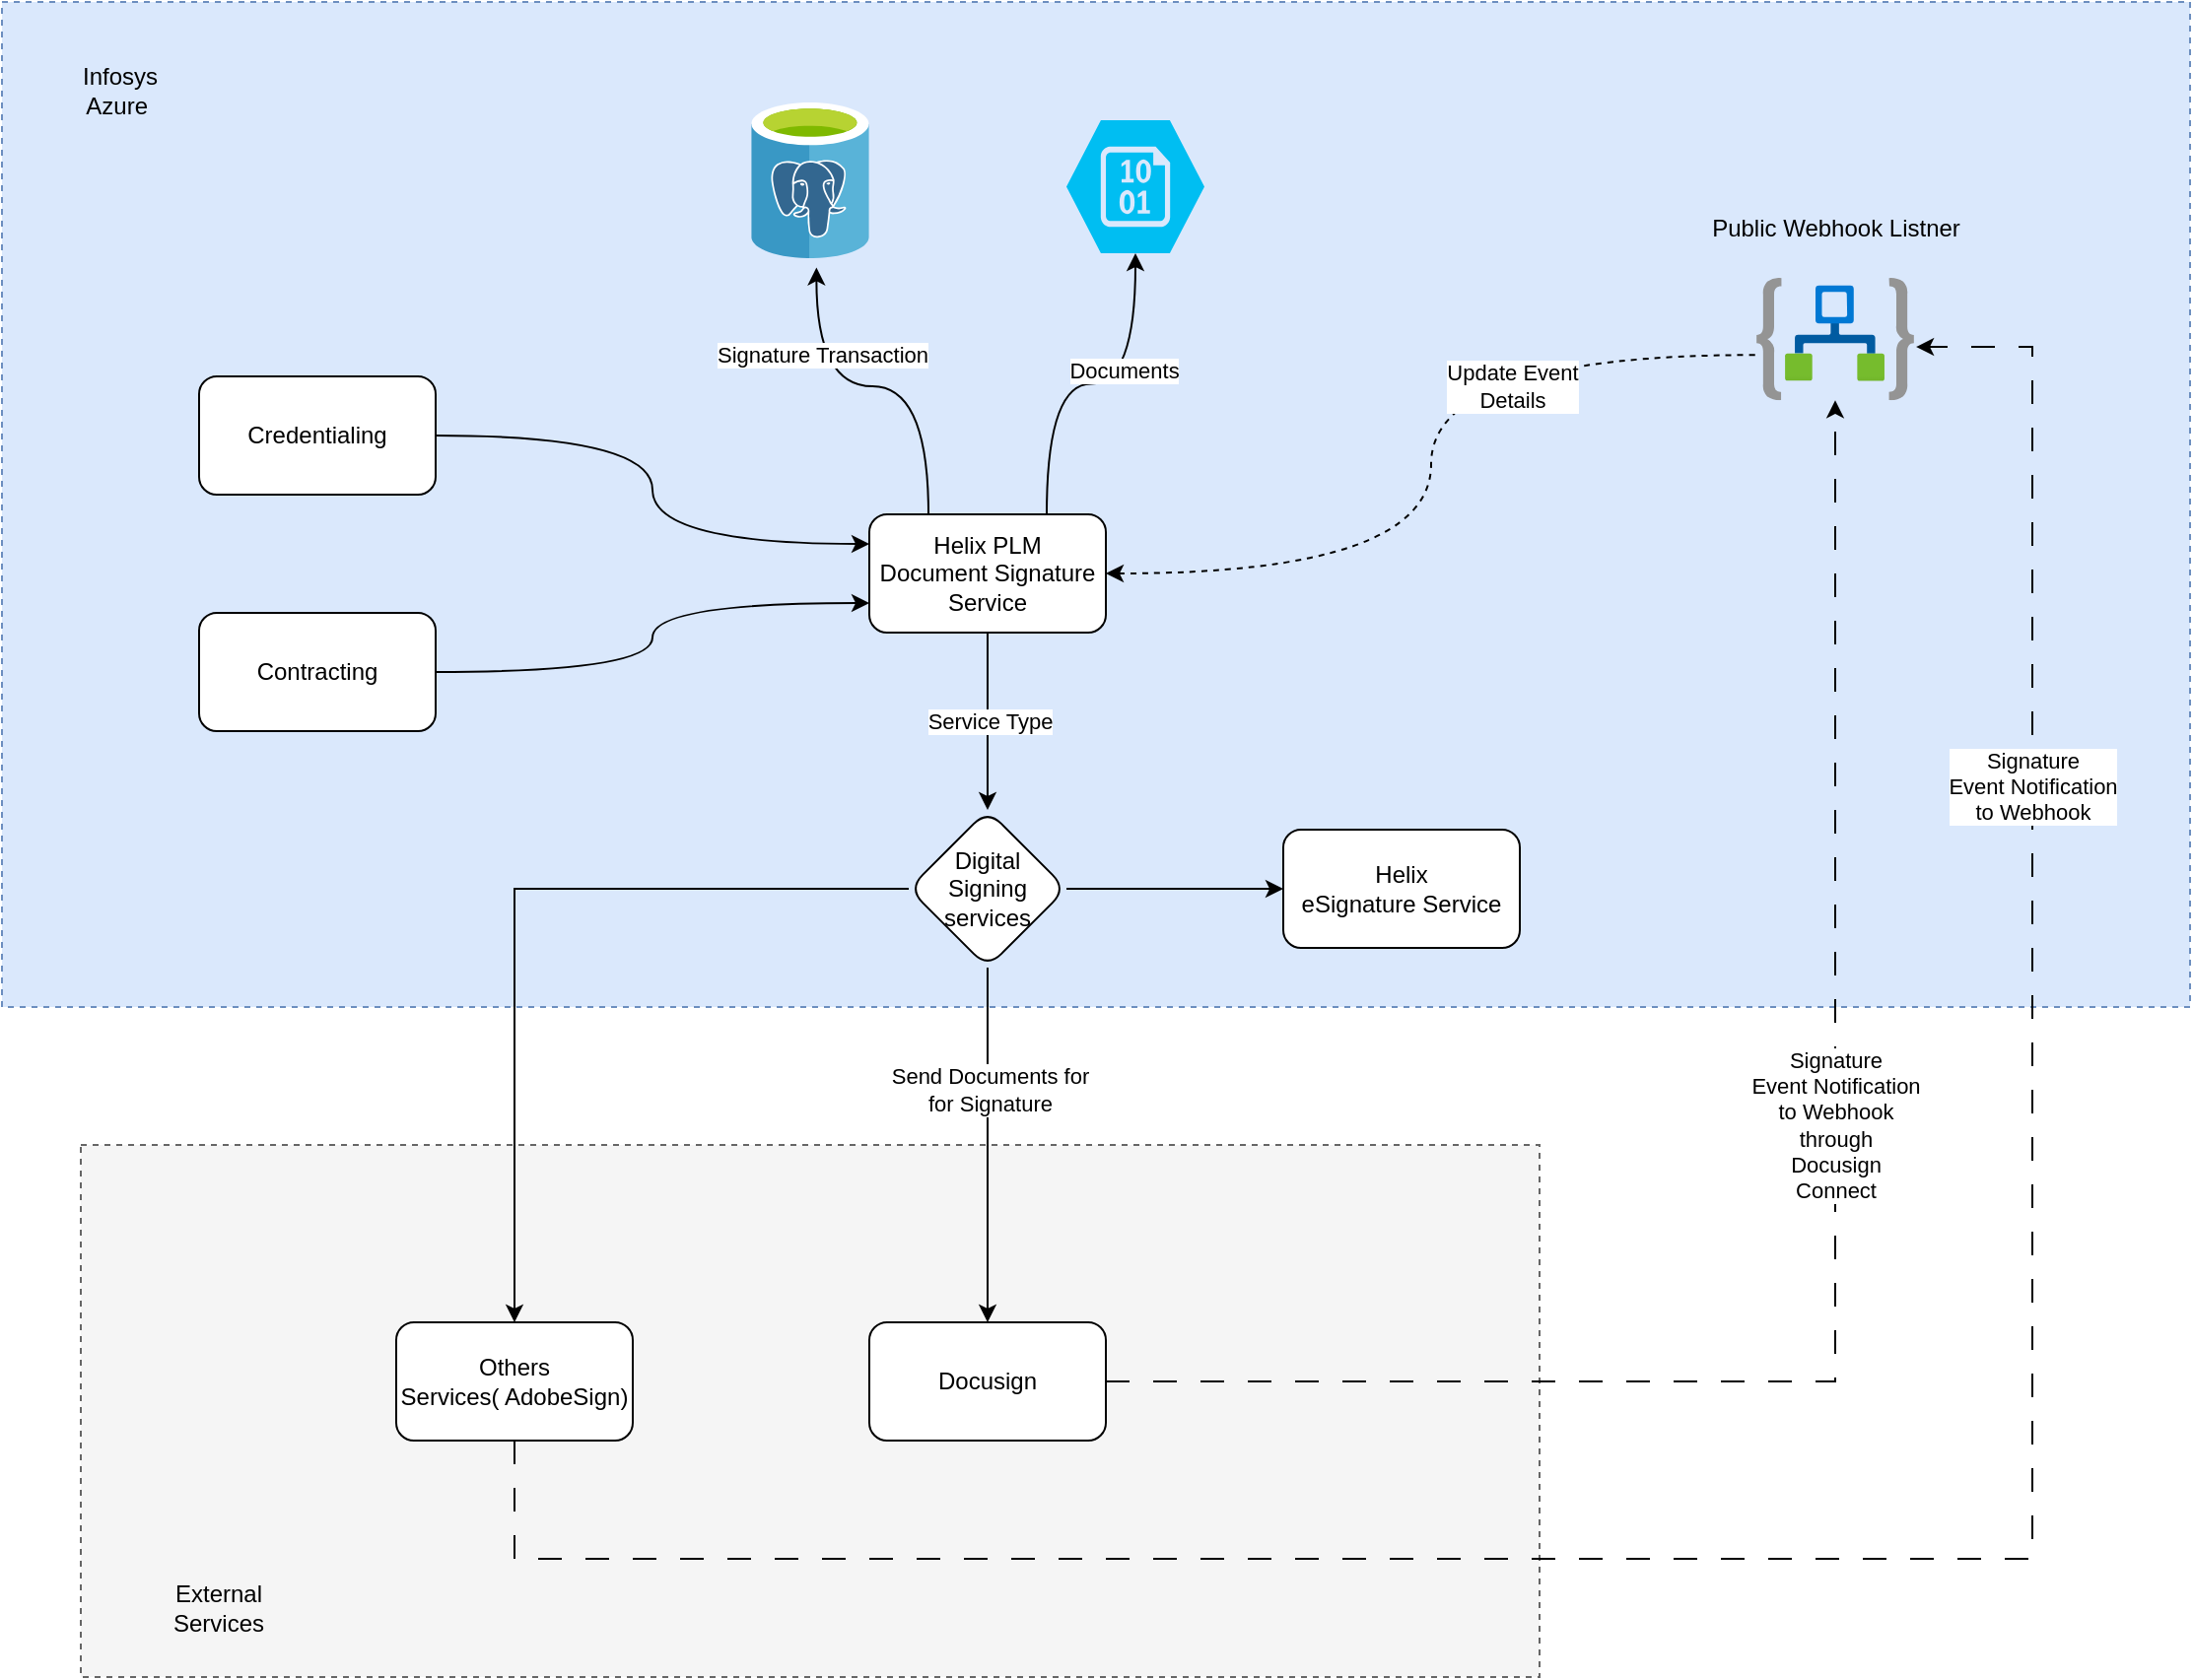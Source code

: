 <mxfile version="24.5.2" type="device">
  <diagram name="Page-1" id="n1U8AWd6J3AGq1-1-G9S">
    <mxGraphModel dx="2214" dy="692" grid="1" gridSize="10" guides="1" tooltips="1" connect="1" arrows="1" fold="1" page="1" pageScale="1" pageWidth="850" pageHeight="1100" math="0" shadow="0">
      <root>
        <mxCell id="0" />
        <mxCell id="1" parent="0" />
        <mxCell id="mtu1HccIcMna1YvJ38mV-37" value="" style="rounded=0;whiteSpace=wrap;html=1;dashed=1;fillColor=#dae8fc;strokeColor=#6c8ebf;" vertex="1" parent="1">
          <mxGeometry x="-150" y="290" width="1110" height="510" as="geometry" />
        </mxCell>
        <mxCell id="mtu1HccIcMna1YvJ38mV-20" value="" style="rounded=0;whiteSpace=wrap;html=1;dashed=1;fillColor=#f5f5f5;fontColor=#333333;strokeColor=#666666;" vertex="1" parent="1">
          <mxGeometry x="-110" y="870" width="740" height="270" as="geometry" />
        </mxCell>
        <mxCell id="mtu1HccIcMna1YvJ38mV-5" value="" style="edgeStyle=orthogonalEdgeStyle;rounded=0;orthogonalLoop=1;jettySize=auto;html=1;" edge="1" parent="1" source="mtu1HccIcMna1YvJ38mV-1" target="mtu1HccIcMna1YvJ38mV-4">
          <mxGeometry relative="1" as="geometry" />
        </mxCell>
        <mxCell id="mtu1HccIcMna1YvJ38mV-16" value="Service Type" style="edgeLabel;html=1;align=center;verticalAlign=middle;resizable=0;points=[];" vertex="1" connectable="0" parent="mtu1HccIcMna1YvJ38mV-5">
          <mxGeometry y="1" relative="1" as="geometry">
            <mxPoint as="offset" />
          </mxGeometry>
        </mxCell>
        <mxCell id="mtu1HccIcMna1YvJ38mV-19" value="" style="edgeStyle=orthogonalEdgeStyle;rounded=0;orthogonalLoop=1;jettySize=auto;html=1;endArrow=none;endFill=0;startArrow=classic;startFill=1;entryX=1;entryY=0.5;entryDx=0;entryDy=0;exitX=0;exitY=0.25;exitDx=0;exitDy=0;curved=1;" edge="1" parent="1" source="mtu1HccIcMna1YvJ38mV-1" target="mtu1HccIcMna1YvJ38mV-18">
          <mxGeometry relative="1" as="geometry">
            <mxPoint x="260" y="560" as="sourcePoint" />
            <mxPoint x="40" y="500" as="targetPoint" />
          </mxGeometry>
        </mxCell>
        <mxCell id="mtu1HccIcMna1YvJ38mV-1" value="Helix PLM&lt;div&gt;Document Signature&lt;/div&gt;&lt;div&gt;Service&lt;/div&gt;" style="rounded=1;whiteSpace=wrap;html=1;" vertex="1" parent="1">
          <mxGeometry x="290" y="550" width="120" height="60" as="geometry" />
        </mxCell>
        <mxCell id="mtu1HccIcMna1YvJ38mV-2" value="" style="image;sketch=0;aspect=fixed;html=1;points=[];align=center;fontSize=12;image=img/lib/mscae/Azure_Database_for_PostgreSQL_servers.svg;" vertex="1" parent="1">
          <mxGeometry x="230" y="341.06" width="60" height="78.95" as="geometry" />
        </mxCell>
        <mxCell id="mtu1HccIcMna1YvJ38mV-3" value="" style="verticalLabelPosition=bottom;html=1;verticalAlign=top;align=center;strokeColor=none;fillColor=#00BEF2;shape=mxgraph.azure.storage_blob;" vertex="1" parent="1">
          <mxGeometry x="390" y="350" width="70" height="67.5" as="geometry" />
        </mxCell>
        <mxCell id="mtu1HccIcMna1YvJ38mV-7" value="" style="edgeStyle=orthogonalEdgeStyle;rounded=0;orthogonalLoop=1;jettySize=auto;html=1;" edge="1" parent="1" source="mtu1HccIcMna1YvJ38mV-4" target="mtu1HccIcMna1YvJ38mV-6">
          <mxGeometry relative="1" as="geometry" />
        </mxCell>
        <mxCell id="mtu1HccIcMna1YvJ38mV-9" value="" style="edgeStyle=orthogonalEdgeStyle;rounded=0;orthogonalLoop=1;jettySize=auto;html=1;" edge="1" parent="1" source="mtu1HccIcMna1YvJ38mV-4" target="mtu1HccIcMna1YvJ38mV-8">
          <mxGeometry relative="1" as="geometry" />
        </mxCell>
        <mxCell id="mtu1HccIcMna1YvJ38mV-36" value="Send Documents for&lt;div&gt;for Signature&lt;/div&gt;" style="edgeLabel;html=1;align=center;verticalAlign=middle;resizable=0;points=[];" vertex="1" connectable="0" parent="mtu1HccIcMna1YvJ38mV-9">
          <mxGeometry x="-0.311" y="1" relative="1" as="geometry">
            <mxPoint as="offset" />
          </mxGeometry>
        </mxCell>
        <mxCell id="mtu1HccIcMna1YvJ38mV-29" value="" style="edgeStyle=orthogonalEdgeStyle;rounded=0;orthogonalLoop=1;jettySize=auto;html=1;" edge="1" parent="1" source="mtu1HccIcMna1YvJ38mV-4" target="mtu1HccIcMna1YvJ38mV-28">
          <mxGeometry relative="1" as="geometry" />
        </mxCell>
        <mxCell id="mtu1HccIcMna1YvJ38mV-4" value="Digital&lt;div&gt;Signing&lt;/div&gt;&lt;div&gt;services&lt;/div&gt;" style="rhombus;whiteSpace=wrap;html=1;rounded=1;" vertex="1" parent="1">
          <mxGeometry x="310" y="700" width="80" height="80" as="geometry" />
        </mxCell>
        <mxCell id="mtu1HccIcMna1YvJ38mV-6" value="Others&lt;div&gt;Services( AdobeSign)&lt;/div&gt;" style="whiteSpace=wrap;html=1;rounded=1;" vertex="1" parent="1">
          <mxGeometry x="50" y="960" width="120" height="60" as="geometry" />
        </mxCell>
        <mxCell id="mtu1HccIcMna1YvJ38mV-8" value="Docusign" style="whiteSpace=wrap;html=1;rounded=1;" vertex="1" parent="1">
          <mxGeometry x="290" y="960" width="120" height="60" as="geometry" />
        </mxCell>
        <mxCell id="mtu1HccIcMna1YvJ38mV-13" style="edgeStyle=orthogonalEdgeStyle;rounded=0;orthogonalLoop=1;jettySize=auto;html=1;exitX=1;exitY=0.5;exitDx=0;exitDy=0;dashed=1;dashPattern=12 12;" edge="1" parent="1" source="mtu1HccIcMna1YvJ38mV-8" target="mtu1HccIcMna1YvJ38mV-12">
          <mxGeometry relative="1" as="geometry" />
        </mxCell>
        <mxCell id="mtu1HccIcMna1YvJ38mV-17" value="&lt;div&gt;Signature&lt;/div&gt;Event Notification&lt;div&gt;to Webhook&lt;/div&gt;&lt;div&gt;through&lt;/div&gt;&lt;div&gt;Docusign&lt;/div&gt;&lt;div&gt;Connect&lt;/div&gt;" style="edgeLabel;html=1;align=center;verticalAlign=middle;resizable=0;points=[];" vertex="1" connectable="0" parent="mtu1HccIcMna1YvJ38mV-13">
          <mxGeometry x="0.238" y="-2" relative="1" as="geometry">
            <mxPoint x="-2" y="37" as="offset" />
          </mxGeometry>
        </mxCell>
        <mxCell id="mtu1HccIcMna1YvJ38mV-12" value="" style="image;aspect=fixed;html=1;points=[];align=center;fontSize=12;image=img/lib/azure2/iot/Logic_Apps.svg;" vertex="1" parent="1">
          <mxGeometry x="740" y="430" width="80" height="62.09" as="geometry" />
        </mxCell>
        <mxCell id="mtu1HccIcMna1YvJ38mV-14" style="edgeStyle=orthogonalEdgeStyle;rounded=0;orthogonalLoop=1;jettySize=auto;html=1;exitX=0.25;exitY=0;exitDx=0;exitDy=0;entryX=0.553;entryY=1.06;entryDx=0;entryDy=0;entryPerimeter=0;curved=1;" edge="1" parent="1" source="mtu1HccIcMna1YvJ38mV-1" target="mtu1HccIcMna1YvJ38mV-2">
          <mxGeometry relative="1" as="geometry" />
        </mxCell>
        <mxCell id="mtu1HccIcMna1YvJ38mV-25" value="Signature Transaction" style="edgeLabel;html=1;align=center;verticalAlign=middle;resizable=0;points=[];" vertex="1" connectable="0" parent="mtu1HccIcMna1YvJ38mV-14">
          <mxGeometry x="0.517" y="-3" relative="1" as="geometry">
            <mxPoint as="offset" />
          </mxGeometry>
        </mxCell>
        <mxCell id="mtu1HccIcMna1YvJ38mV-15" style="edgeStyle=orthogonalEdgeStyle;rounded=0;orthogonalLoop=1;jettySize=auto;html=1;exitX=0.75;exitY=0;exitDx=0;exitDy=0;entryX=0.5;entryY=1;entryDx=0;entryDy=0;entryPerimeter=0;curved=1;" edge="1" parent="1" source="mtu1HccIcMna1YvJ38mV-1" target="mtu1HccIcMna1YvJ38mV-3">
          <mxGeometry relative="1" as="geometry" />
        </mxCell>
        <mxCell id="mtu1HccIcMna1YvJ38mV-27" value="Documents" style="edgeLabel;html=1;align=center;verticalAlign=middle;resizable=0;points=[];" vertex="1" connectable="0" parent="mtu1HccIcMna1YvJ38mV-15">
          <mxGeometry x="0.337" y="6" relative="1" as="geometry">
            <mxPoint as="offset" />
          </mxGeometry>
        </mxCell>
        <mxCell id="mtu1HccIcMna1YvJ38mV-18" value="Credentialing" style="whiteSpace=wrap;html=1;rounded=1;" vertex="1" parent="1">
          <mxGeometry x="-50" y="480" width="120" height="60" as="geometry" />
        </mxCell>
        <mxCell id="mtu1HccIcMna1YvJ38mV-23" style="edgeStyle=orthogonalEdgeStyle;rounded=0;orthogonalLoop=1;jettySize=auto;html=1;exitX=1;exitY=0.5;exitDx=0;exitDy=0;entryX=0;entryY=0.75;entryDx=0;entryDy=0;curved=1;" edge="1" parent="1" source="mtu1HccIcMna1YvJ38mV-22" target="mtu1HccIcMna1YvJ38mV-1">
          <mxGeometry relative="1" as="geometry" />
        </mxCell>
        <mxCell id="mtu1HccIcMna1YvJ38mV-22" value="Contracting" style="whiteSpace=wrap;html=1;rounded=1;" vertex="1" parent="1">
          <mxGeometry x="-50" y="600" width="120" height="60" as="geometry" />
        </mxCell>
        <mxCell id="mtu1HccIcMna1YvJ38mV-24" style="edgeStyle=orthogonalEdgeStyle;rounded=0;orthogonalLoop=1;jettySize=auto;html=1;exitX=1;exitY=0.5;exitDx=0;exitDy=0;entryX=0;entryY=0.63;entryDx=0;entryDy=0;entryPerimeter=0;curved=1;endArrow=none;endFill=0;startArrow=classic;startFill=1;dashed=1;" edge="1" parent="1" source="mtu1HccIcMna1YvJ38mV-1" target="mtu1HccIcMna1YvJ38mV-12">
          <mxGeometry relative="1" as="geometry" />
        </mxCell>
        <mxCell id="mtu1HccIcMna1YvJ38mV-38" value="Update Event&lt;div&gt;Details&lt;/div&gt;" style="edgeLabel;html=1;align=center;verticalAlign=middle;resizable=0;points=[];" vertex="1" connectable="0" parent="mtu1HccIcMna1YvJ38mV-24">
          <mxGeometry x="0.438" y="-16" relative="1" as="geometry">
            <mxPoint as="offset" />
          </mxGeometry>
        </mxCell>
        <mxCell id="mtu1HccIcMna1YvJ38mV-28" value="Helix&lt;div&gt;eSignature Service&lt;/div&gt;" style="whiteSpace=wrap;html=1;rounded=1;" vertex="1" parent="1">
          <mxGeometry x="500" y="710" width="120" height="60" as="geometry" />
        </mxCell>
        <mxCell id="mtu1HccIcMna1YvJ38mV-30" value="External Services" style="text;html=1;align=center;verticalAlign=middle;whiteSpace=wrap;rounded=0;" vertex="1" parent="1">
          <mxGeometry x="-70" y="1090" width="60" height="30" as="geometry" />
        </mxCell>
        <mxCell id="mtu1HccIcMna1YvJ38mV-32" style="edgeStyle=orthogonalEdgeStyle;rounded=0;orthogonalLoop=1;jettySize=auto;html=1;exitX=0.5;exitY=1;exitDx=0;exitDy=0;entryX=1.013;entryY=0.564;entryDx=0;entryDy=0;entryPerimeter=0;dashed=1;dashPattern=12 12;" edge="1" parent="1" source="mtu1HccIcMna1YvJ38mV-6" target="mtu1HccIcMna1YvJ38mV-12">
          <mxGeometry relative="1" as="geometry">
            <Array as="points">
              <mxPoint x="110" y="1080" />
              <mxPoint x="880" y="1080" />
              <mxPoint x="880" y="465" />
            </Array>
          </mxGeometry>
        </mxCell>
        <mxCell id="mtu1HccIcMna1YvJ38mV-33" value="&lt;span style=&quot;caret-color: rgba(0, 0, 0, 0); color: rgba(0, 0, 0, 0); font-family: monospace; font-size: 0px; text-align: start; background-color: rgb(251, 251, 251);&quot;&gt;%3CmxGraphModel%3E%3Croot%3E%3CmxCell%20id%3D%220%22%2F%3E%3CmxCell%20id%3D%221%22%20parent%3D%220%22%2F%3E%3CmxCell%20id%3D%222%22%20value%3D%22Event%20Notification%26lt%3Bdiv%26gt%3Bto%20Webhook%26lt%3B%2Fdiv%26gt%3B%22%20style%3D%22edgeLabel%3Bhtml%3D1%3Balign%3Dcenter%3BverticalAlign%3Dmiddle%3Bresizable%3D0%3Bpoints%3D%5B%5D%3B%22%20vertex%3D%221%22%20connectable%3D%220%22%20parent%3D%221%22%3E%3CmxGeometry%20x%3D%22782%22%20y%3D%22823%22%20as%3D%22geometry%22%2F%3E%3C%2FmxCell%3E%3C%2Froot%3E%3C%2FmxGraphModel%3E&lt;/span&gt;" style="edgeLabel;html=1;align=center;verticalAlign=middle;resizable=0;points=[];" vertex="1" connectable="0" parent="mtu1HccIcMna1YvJ38mV-32">
          <mxGeometry x="0.61" y="-1" relative="1" as="geometry">
            <mxPoint as="offset" />
          </mxGeometry>
        </mxCell>
        <mxCell id="mtu1HccIcMna1YvJ38mV-34" value="&lt;div&gt;Signature&lt;/div&gt;Event Notification&lt;div&gt;to Webhook&lt;/div&gt;" style="edgeLabel;html=1;align=center;verticalAlign=middle;resizable=0;points=[];" vertex="1" connectable="0" parent="mtu1HccIcMna1YvJ38mV-32">
          <mxGeometry x="0.625" relative="1" as="geometry">
            <mxPoint as="offset" />
          </mxGeometry>
        </mxCell>
        <mxCell id="mtu1HccIcMna1YvJ38mV-35" value="Public Webhook Listner" style="text;html=1;align=center;verticalAlign=middle;resizable=0;points=[];autosize=1;strokeColor=none;fillColor=none;" vertex="1" parent="1">
          <mxGeometry x="705" y="390" width="150" height="30" as="geometry" />
        </mxCell>
        <mxCell id="mtu1HccIcMna1YvJ38mV-39" value="Infosys Azure&amp;nbsp;" style="text;html=1;align=center;verticalAlign=middle;whiteSpace=wrap;rounded=0;" vertex="1" parent="1">
          <mxGeometry x="-120" y="320" width="60" height="30" as="geometry" />
        </mxCell>
      </root>
    </mxGraphModel>
  </diagram>
</mxfile>
